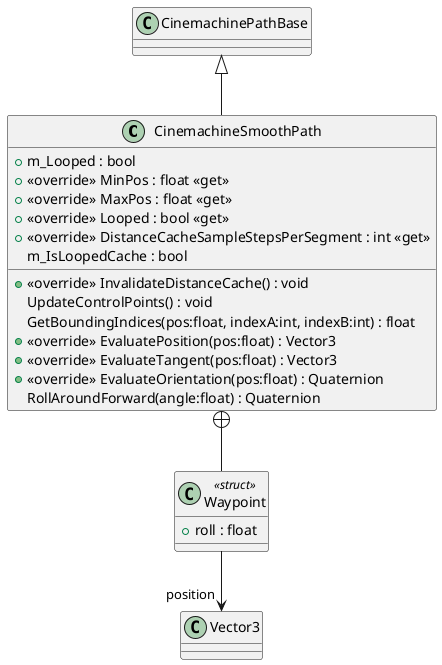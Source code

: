 @startuml
class CinemachineSmoothPath {
    + m_Looped : bool
    + <<override>> MinPos : float <<get>>
    + <<override>> MaxPos : float <<get>>
    + <<override>> Looped : bool <<get>>
    + <<override>> DistanceCacheSampleStepsPerSegment : int <<get>>
    + <<override>> InvalidateDistanceCache() : void
    m_IsLoopedCache : bool
    UpdateControlPoints() : void
    GetBoundingIndices(pos:float, indexA:int, indexB:int) : float
    + <<override>> EvaluatePosition(pos:float) : Vector3
    + <<override>> EvaluateTangent(pos:float) : Vector3
    + <<override>> EvaluateOrientation(pos:float) : Quaternion
    RollAroundForward(angle:float) : Quaternion
}
class Waypoint <<struct>> {
    + roll : float
}
CinemachinePathBase <|-- CinemachineSmoothPath
CinemachineSmoothPath +-- Waypoint
Waypoint --> "position" Vector3
@enduml
